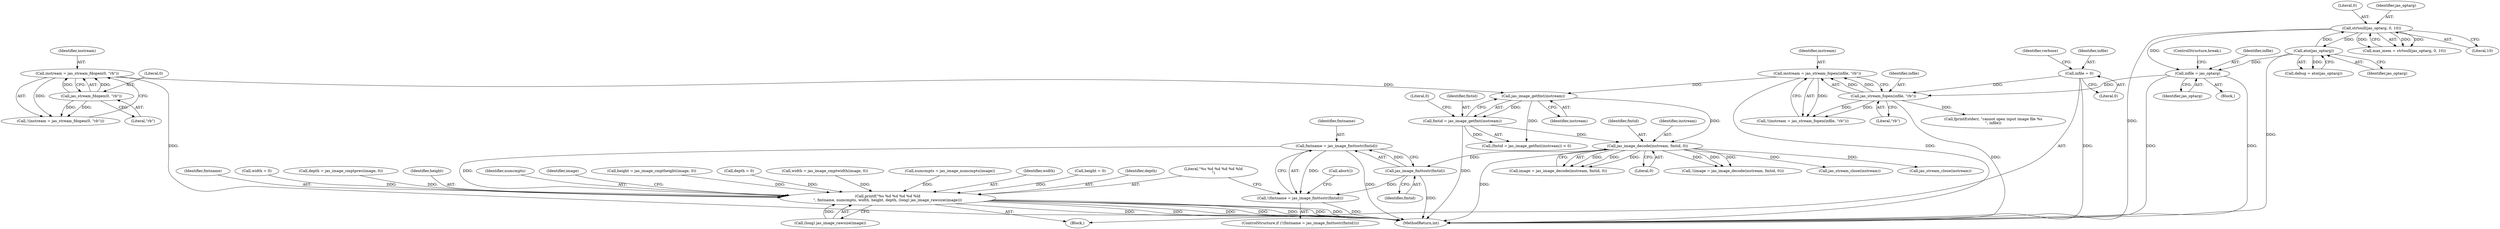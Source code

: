 digraph "0_jasper_d42b2388f7f8e0332c846675133acea151fc557a@pointer" {
"1000298" [label="(Call,fmtname = jas_image_fmttostr(fmtid))"];
"1000300" [label="(Call,jas_image_fmttostr(fmtid))"];
"1000243" [label="(Call,jas_image_decode(instream, fmtid, 0))"];
"1000232" [label="(Call,jas_image_getfmt(instream))"];
"1000217" [label="(Call,instream = jas_stream_fdopen(0, \"rb\"))"];
"1000219" [label="(Call,jas_stream_fdopen(0, \"rb\"))"];
"1000201" [label="(Call,instream = jas_stream_fopen(infile, \"rb\"))"];
"1000203" [label="(Call,jas_stream_fopen(infile, \"rb\"))"];
"1000132" [label="(Call,infile = 0)"];
"1000176" [label="(Call,infile = jas_optarg)"];
"1000183" [label="(Call,strtoull(jas_optarg, 0, 10))"];
"1000172" [label="(Call,atoi(jas_optarg))"];
"1000230" [label="(Call,fmtid = jas_image_getfmt(instream))"];
"1000297" [label="(Call,!(fmtname = jas_image_fmttostr(fmtid)))"];
"1000304" [label="(Call,printf(\"%s %d %d %d %d %ld\n\", fmtname, numcmpts, width, height, depth, (long) jas_image_rawsize(image)))"];
"1000205" [label="(Literal,\"rb\")"];
"1000201" [label="(Call,instream = jas_stream_fopen(infile, \"rb\"))"];
"1000220" [label="(Literal,0)"];
"1000306" [label="(Identifier,fmtname)"];
"1000287" [label="(Call,width = 0)"];
"1000246" [label="(Literal,0)"];
"1000172" [label="(Call,atoi(jas_optarg))"];
"1000280" [label="(Call,depth = jas_image_cmptprec(image, 0))"];
"1000217" [label="(Call,instream = jas_stream_fdopen(0, \"rb\"))"];
"1000309" [label="(Identifier,height)"];
"1000185" [label="(Literal,0)"];
"1000245" [label="(Identifier,fmtid)"];
"1000234" [label="(Literal,0)"];
"1000316" [label="(Identifier,image)"];
"1000176" [label="(Call,infile = jas_optarg)"];
"1000275" [label="(Call,height = jas_image_cmptheight(image, 0))"];
"1000229" [label="(Call,(fmtid = jas_image_getfmt(instream)) < 0)"];
"1000203" [label="(Call,jas_stream_fopen(infile, \"rb\"))"];
"1000109" [label="(Block,)"];
"1000296" [label="(ControlStructure,if (!(fmtname = jas_image_fmttostr(fmtid))))"];
"1000216" [label="(Call,!(instream = jas_stream_fdopen(0, \"rb\")))"];
"1000320" [label="(MethodReturn,int)"];
"1000179" [label="(ControlStructure,break;)"];
"1000293" [label="(Call,depth = 0)"];
"1000301" [label="(Identifier,fmtid)"];
"1000298" [label="(Call,fmtname = jas_image_fmttostr(fmtid))"];
"1000218" [label="(Identifier,instream)"];
"1000307" [label="(Identifier,numcmpts)"];
"1000170" [label="(Call,debug = atoi(jas_optarg))"];
"1000233" [label="(Identifier,instream)"];
"1000311" [label="(Call,(long) jas_image_rawsize(image))"];
"1000270" [label="(Call,width = jas_image_cmptwidth(image, 0))"];
"1000241" [label="(Call,image = jas_image_decode(instream, fmtid, 0))"];
"1000202" [label="(Identifier,instream)"];
"1000259" [label="(Call,numcmpts = jas_image_numcmpts(image))"];
"1000200" [label="(Call,!(instream = jas_stream_fopen(infile, \"rb\")))"];
"1000178" [label="(Identifier,jas_optarg)"];
"1000299" [label="(Identifier,fmtname)"];
"1000240" [label="(Call,!(image = jas_image_decode(instream, fmtid, 0)))"];
"1000219" [label="(Call,jas_stream_fdopen(0, \"rb\"))"];
"1000181" [label="(Call,max_mem = strtoull(jas_optarg, 0, 10))"];
"1000244" [label="(Identifier,instream)"];
"1000308" [label="(Identifier,width)"];
"1000186" [label="(Literal,10)"];
"1000177" [label="(Identifier,infile)"];
"1000243" [label="(Call,jas_image_decode(instream, fmtid, 0))"];
"1000305" [label="(Literal,\"%s %d %d %d %d %ld\n\")"];
"1000204" [label="(Identifier,infile)"];
"1000248" [label="(Call,jas_stream_close(instream))"];
"1000290" [label="(Call,height = 0)"];
"1000232" [label="(Call,jas_image_getfmt(instream))"];
"1000173" [label="(Identifier,jas_optarg)"];
"1000132" [label="(Call,infile = 0)"];
"1000221" [label="(Literal,\"rb\")"];
"1000207" [label="(Call,fprintf(stderr, \"cannot open input image file %s\n\", infile))"];
"1000231" [label="(Identifier,fmtid)"];
"1000255" [label="(Call,jas_stream_close(instream))"];
"1000156" [label="(Block,)"];
"1000310" [label="(Identifier,depth)"];
"1000303" [label="(Call,abort())"];
"1000304" [label="(Call,printf(\"%s %d %d %d %d %ld\n\", fmtname, numcmpts, width, height, depth, (long) jas_image_rawsize(image)))"];
"1000230" [label="(Call,fmtid = jas_image_getfmt(instream))"];
"1000133" [label="(Identifier,infile)"];
"1000184" [label="(Identifier,jas_optarg)"];
"1000136" [label="(Identifier,verbose)"];
"1000297" [label="(Call,!(fmtname = jas_image_fmttostr(fmtid)))"];
"1000183" [label="(Call,strtoull(jas_optarg, 0, 10))"];
"1000134" [label="(Literal,0)"];
"1000300" [label="(Call,jas_image_fmttostr(fmtid))"];
"1000298" -> "1000297"  [label="AST: "];
"1000298" -> "1000300"  [label="CFG: "];
"1000299" -> "1000298"  [label="AST: "];
"1000300" -> "1000298"  [label="AST: "];
"1000297" -> "1000298"  [label="CFG: "];
"1000298" -> "1000320"  [label="DDG: "];
"1000298" -> "1000297"  [label="DDG: "];
"1000300" -> "1000298"  [label="DDG: "];
"1000298" -> "1000304"  [label="DDG: "];
"1000300" -> "1000301"  [label="CFG: "];
"1000301" -> "1000300"  [label="AST: "];
"1000300" -> "1000320"  [label="DDG: "];
"1000300" -> "1000297"  [label="DDG: "];
"1000243" -> "1000300"  [label="DDG: "];
"1000243" -> "1000241"  [label="AST: "];
"1000243" -> "1000246"  [label="CFG: "];
"1000244" -> "1000243"  [label="AST: "];
"1000245" -> "1000243"  [label="AST: "];
"1000246" -> "1000243"  [label="AST: "];
"1000241" -> "1000243"  [label="CFG: "];
"1000243" -> "1000320"  [label="DDG: "];
"1000243" -> "1000240"  [label="DDG: "];
"1000243" -> "1000240"  [label="DDG: "];
"1000243" -> "1000240"  [label="DDG: "];
"1000243" -> "1000241"  [label="DDG: "];
"1000243" -> "1000241"  [label="DDG: "];
"1000243" -> "1000241"  [label="DDG: "];
"1000232" -> "1000243"  [label="DDG: "];
"1000230" -> "1000243"  [label="DDG: "];
"1000243" -> "1000248"  [label="DDG: "];
"1000243" -> "1000255"  [label="DDG: "];
"1000232" -> "1000230"  [label="AST: "];
"1000232" -> "1000233"  [label="CFG: "];
"1000233" -> "1000232"  [label="AST: "];
"1000230" -> "1000232"  [label="CFG: "];
"1000232" -> "1000229"  [label="DDG: "];
"1000232" -> "1000230"  [label="DDG: "];
"1000217" -> "1000232"  [label="DDG: "];
"1000201" -> "1000232"  [label="DDG: "];
"1000217" -> "1000216"  [label="AST: "];
"1000217" -> "1000219"  [label="CFG: "];
"1000218" -> "1000217"  [label="AST: "];
"1000219" -> "1000217"  [label="AST: "];
"1000216" -> "1000217"  [label="CFG: "];
"1000217" -> "1000320"  [label="DDG: "];
"1000217" -> "1000216"  [label="DDG: "];
"1000219" -> "1000217"  [label="DDG: "];
"1000219" -> "1000217"  [label="DDG: "];
"1000219" -> "1000221"  [label="CFG: "];
"1000220" -> "1000219"  [label="AST: "];
"1000221" -> "1000219"  [label="AST: "];
"1000219" -> "1000216"  [label="DDG: "];
"1000219" -> "1000216"  [label="DDG: "];
"1000201" -> "1000200"  [label="AST: "];
"1000201" -> "1000203"  [label="CFG: "];
"1000202" -> "1000201"  [label="AST: "];
"1000203" -> "1000201"  [label="AST: "];
"1000200" -> "1000201"  [label="CFG: "];
"1000201" -> "1000320"  [label="DDG: "];
"1000201" -> "1000200"  [label="DDG: "];
"1000203" -> "1000201"  [label="DDG: "];
"1000203" -> "1000201"  [label="DDG: "];
"1000203" -> "1000205"  [label="CFG: "];
"1000204" -> "1000203"  [label="AST: "];
"1000205" -> "1000203"  [label="AST: "];
"1000203" -> "1000320"  [label="DDG: "];
"1000203" -> "1000200"  [label="DDG: "];
"1000203" -> "1000200"  [label="DDG: "];
"1000132" -> "1000203"  [label="DDG: "];
"1000176" -> "1000203"  [label="DDG: "];
"1000203" -> "1000207"  [label="DDG: "];
"1000132" -> "1000109"  [label="AST: "];
"1000132" -> "1000134"  [label="CFG: "];
"1000133" -> "1000132"  [label="AST: "];
"1000134" -> "1000132"  [label="AST: "];
"1000136" -> "1000132"  [label="CFG: "];
"1000132" -> "1000320"  [label="DDG: "];
"1000176" -> "1000156"  [label="AST: "];
"1000176" -> "1000178"  [label="CFG: "];
"1000177" -> "1000176"  [label="AST: "];
"1000178" -> "1000176"  [label="AST: "];
"1000179" -> "1000176"  [label="CFG: "];
"1000176" -> "1000320"  [label="DDG: "];
"1000176" -> "1000320"  [label="DDG: "];
"1000183" -> "1000176"  [label="DDG: "];
"1000172" -> "1000176"  [label="DDG: "];
"1000183" -> "1000181"  [label="AST: "];
"1000183" -> "1000186"  [label="CFG: "];
"1000184" -> "1000183"  [label="AST: "];
"1000185" -> "1000183"  [label="AST: "];
"1000186" -> "1000183"  [label="AST: "];
"1000181" -> "1000183"  [label="CFG: "];
"1000183" -> "1000320"  [label="DDG: "];
"1000183" -> "1000172"  [label="DDG: "];
"1000183" -> "1000181"  [label="DDG: "];
"1000183" -> "1000181"  [label="DDG: "];
"1000183" -> "1000181"  [label="DDG: "];
"1000172" -> "1000183"  [label="DDG: "];
"1000172" -> "1000170"  [label="AST: "];
"1000172" -> "1000173"  [label="CFG: "];
"1000173" -> "1000172"  [label="AST: "];
"1000170" -> "1000172"  [label="CFG: "];
"1000172" -> "1000320"  [label="DDG: "];
"1000172" -> "1000170"  [label="DDG: "];
"1000230" -> "1000229"  [label="AST: "];
"1000231" -> "1000230"  [label="AST: "];
"1000234" -> "1000230"  [label="CFG: "];
"1000230" -> "1000320"  [label="DDG: "];
"1000230" -> "1000229"  [label="DDG: "];
"1000297" -> "1000296"  [label="AST: "];
"1000303" -> "1000297"  [label="CFG: "];
"1000305" -> "1000297"  [label="CFG: "];
"1000297" -> "1000320"  [label="DDG: "];
"1000304" -> "1000109"  [label="AST: "];
"1000304" -> "1000311"  [label="CFG: "];
"1000305" -> "1000304"  [label="AST: "];
"1000306" -> "1000304"  [label="AST: "];
"1000307" -> "1000304"  [label="AST: "];
"1000308" -> "1000304"  [label="AST: "];
"1000309" -> "1000304"  [label="AST: "];
"1000310" -> "1000304"  [label="AST: "];
"1000311" -> "1000304"  [label="AST: "];
"1000316" -> "1000304"  [label="CFG: "];
"1000304" -> "1000320"  [label="DDG: "];
"1000304" -> "1000320"  [label="DDG: "];
"1000304" -> "1000320"  [label="DDG: "];
"1000304" -> "1000320"  [label="DDG: "];
"1000304" -> "1000320"  [label="DDG: "];
"1000304" -> "1000320"  [label="DDG: "];
"1000304" -> "1000320"  [label="DDG: "];
"1000259" -> "1000304"  [label="DDG: "];
"1000287" -> "1000304"  [label="DDG: "];
"1000270" -> "1000304"  [label="DDG: "];
"1000290" -> "1000304"  [label="DDG: "];
"1000275" -> "1000304"  [label="DDG: "];
"1000293" -> "1000304"  [label="DDG: "];
"1000280" -> "1000304"  [label="DDG: "];
"1000311" -> "1000304"  [label="DDG: "];
}

